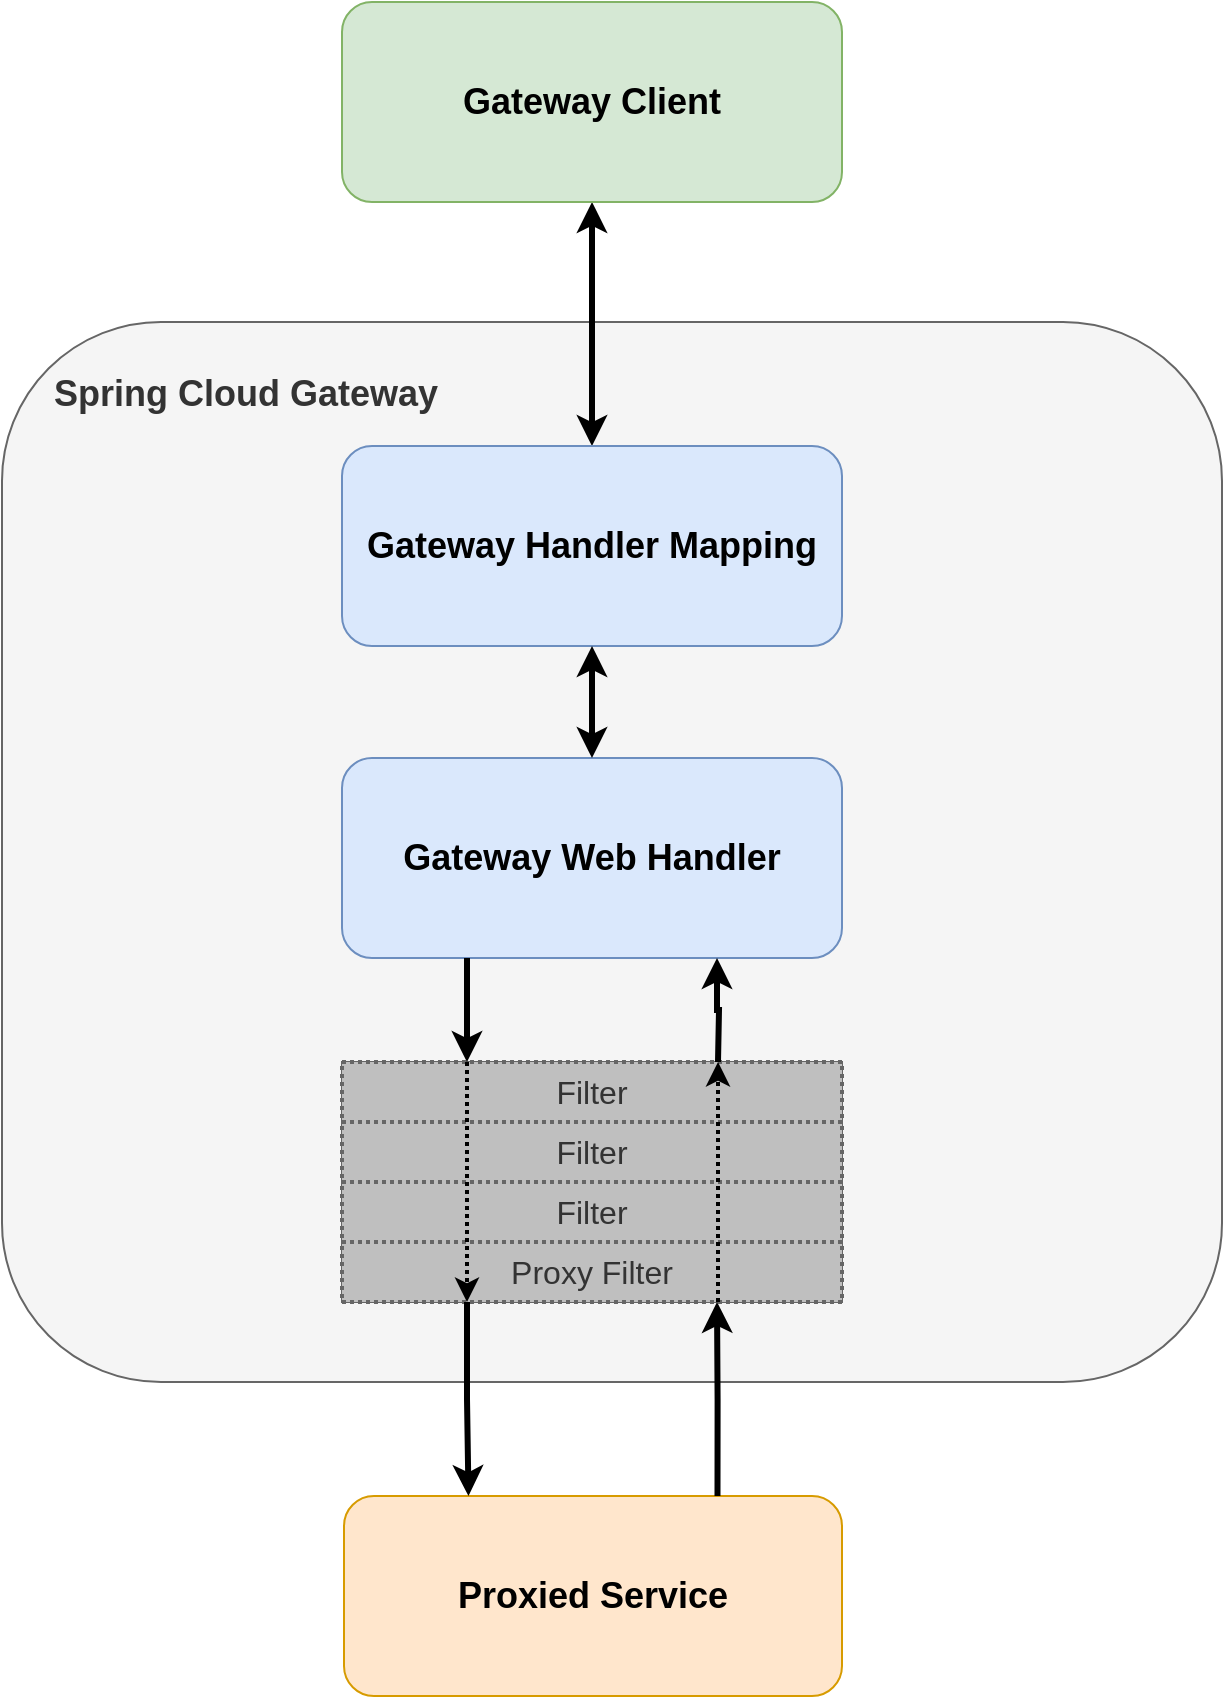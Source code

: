 <mxfile version="21.2.1" type="device">
  <diagram name="Page-1" id="oiDOwIseU5BvPzYJeGbI">
    <mxGraphModel dx="1242" dy="984" grid="1" gridSize="10" guides="1" tooltips="1" connect="1" arrows="1" fold="1" page="1" pageScale="1" pageWidth="1169" pageHeight="827" math="0" shadow="0">
      <root>
        <mxCell id="0" />
        <mxCell id="1" parent="0" />
        <mxCell id="AUySJYUAtM3CedbyxXsD-47" value="&lt;font style=&quot;font-size: 18px;&quot;&gt;&lt;b&gt;Spring Cloud Gateway&lt;/b&gt;&lt;/font&gt;" style="rounded=1;whiteSpace=wrap;html=1;fillColor=#f5f5f5;strokeColor=#666666;labelPosition=left;verticalLabelPosition=top;align=right;verticalAlign=bottom;spacingLeft=0;spacingRight=-220;spacingTop=0;spacingBottom=-50;fontColor=#333333;" vertex="1" parent="1">
          <mxGeometry x="230" y="190" width="610" height="530" as="geometry" />
        </mxCell>
        <mxCell id="AUySJYUAtM3CedbyxXsD-10" style="edgeStyle=orthogonalEdgeStyle;rounded=0;orthogonalLoop=1;jettySize=auto;html=1;entryX=0.5;entryY=0;entryDx=0;entryDy=0;strokeWidth=3;exitX=0.5;exitY=1;exitDx=0;exitDy=0;fillColor=#f8cecc;strokeColor=#000000;startArrow=classic;startFill=1;" edge="1" parent="1" source="AUySJYUAtM3CedbyxXsD-4" target="AUySJYUAtM3CedbyxXsD-5">
          <mxGeometry relative="1" as="geometry">
            <mxPoint x="480" y="285" as="targetPoint" />
          </mxGeometry>
        </mxCell>
        <mxCell id="AUySJYUAtM3CedbyxXsD-1" value="&lt;font style=&quot;font-size: 18px;&quot;&gt;&lt;b&gt;Gateway Web Handler&lt;/b&gt;&lt;/font&gt;" style="rounded=1;whiteSpace=wrap;html=1;fillColor=#dae8fc;strokeColor=#6c8ebf;" vertex="1" parent="1">
          <mxGeometry x="400" y="408" width="250" height="100" as="geometry" />
        </mxCell>
        <mxCell id="AUySJYUAtM3CedbyxXsD-4" value="&lt;span style=&quot;font-size: 18px;&quot;&gt;&lt;b&gt;Gateway Client&lt;/b&gt;&lt;/span&gt;" style="rounded=1;whiteSpace=wrap;html=1;fillColor=#d5e8d4;strokeColor=#82b366;" vertex="1" parent="1">
          <mxGeometry x="400" y="30" width="250" height="100" as="geometry" />
        </mxCell>
        <mxCell id="AUySJYUAtM3CedbyxXsD-5" value="&lt;font style=&quot;font-size: 18px;&quot;&gt;&lt;b&gt;Gateway Handler Mapping&lt;/b&gt;&lt;/font&gt;" style="rounded=1;whiteSpace=wrap;html=1;fillColor=#dae8fc;strokeColor=#6c8ebf;" vertex="1" parent="1">
          <mxGeometry x="400" y="252" width="250" height="100" as="geometry" />
        </mxCell>
        <mxCell id="AUySJYUAtM3CedbyxXsD-48" value="&lt;font style=&quot;font-size: 18px;&quot;&gt;&lt;b&gt;Proxied Service&lt;/b&gt;&lt;/font&gt;" style="rounded=1;whiteSpace=wrap;html=1;fillColor=#ffe6cc;strokeColor=#d79b00;" vertex="1" parent="1">
          <mxGeometry x="401" y="777" width="249" height="100" as="geometry" />
        </mxCell>
        <mxCell id="AUySJYUAtM3CedbyxXsD-49" style="edgeStyle=orthogonalEdgeStyle;rounded=0;orthogonalLoop=1;jettySize=auto;html=1;entryX=0.5;entryY=0;entryDx=0;entryDy=0;strokeWidth=3;exitX=0.5;exitY=1;exitDx=0;exitDy=0;fillColor=#f8cecc;strokeColor=#000000;startArrow=classic;startFill=1;" edge="1" parent="1" source="AUySJYUAtM3CedbyxXsD-5" target="AUySJYUAtM3CedbyxXsD-1">
          <mxGeometry relative="1" as="geometry">
            <mxPoint x="540" y="140" as="sourcePoint" />
            <mxPoint x="540" y="280" as="targetPoint" />
          </mxGeometry>
        </mxCell>
        <mxCell id="AUySJYUAtM3CedbyxXsD-50" value="" style="rounded=0;whiteSpace=wrap;html=1;fillColor=#BFBFBF;fontColor=#333333;strokeColor=#666666;" vertex="1" parent="1">
          <mxGeometry x="400" y="560" width="250" height="120" as="geometry" />
        </mxCell>
        <mxCell id="AUySJYUAtM3CedbyxXsD-51" value="&lt;font style=&quot;font-size: 16px;&quot;&gt;Filter&lt;/font&gt;" style="rounded=0;whiteSpace=wrap;html=1;fillColor=#BFBFBF;fontColor=#333333;strokeColor=#666666;dashed=1;dashPattern=1 1;strokeWidth=2;" vertex="1" parent="1">
          <mxGeometry x="400" y="560" width="250" height="30" as="geometry" />
        </mxCell>
        <mxCell id="AUySJYUAtM3CedbyxXsD-52" value="&lt;font style=&quot;font-size: 16px;&quot;&gt;Filter&lt;/font&gt;" style="rounded=0;whiteSpace=wrap;html=1;fillColor=#BFBFBF;fontColor=#333333;strokeColor=#666666;dashed=1;dashPattern=1 1;strokeWidth=2;" vertex="1" parent="1">
          <mxGeometry x="400" y="590" width="250" height="30" as="geometry" />
        </mxCell>
        <mxCell id="AUySJYUAtM3CedbyxXsD-53" value="&lt;font style=&quot;font-size: 16px;&quot;&gt;Filter&lt;/font&gt;" style="rounded=0;whiteSpace=wrap;html=1;fillColor=#BFBFBF;fontColor=#333333;strokeColor=#666666;dashed=1;dashPattern=1 1;strokeWidth=2;" vertex="1" parent="1">
          <mxGeometry x="400" y="620" width="250" height="30" as="geometry" />
        </mxCell>
        <mxCell id="AUySJYUAtM3CedbyxXsD-54" value="&lt;font style=&quot;font-size: 16px;&quot;&gt;Proxy Filter&lt;/font&gt;" style="rounded=0;whiteSpace=wrap;html=1;fillColor=#BFBFBF;fontColor=#333333;strokeColor=#666666;dashed=1;dashPattern=1 1;strokeWidth=2;" vertex="1" parent="1">
          <mxGeometry x="400" y="650" width="250" height="30" as="geometry" />
        </mxCell>
        <mxCell id="AUySJYUAtM3CedbyxXsD-55" style="edgeStyle=orthogonalEdgeStyle;rounded=0;orthogonalLoop=1;jettySize=auto;html=1;strokeWidth=3;fillColor=#f8cecc;strokeColor=#000000;startArrow=none;startFill=0;exitX=0.25;exitY=1;exitDx=0;exitDy=0;entryX=0.25;entryY=0;entryDx=0;entryDy=0;" edge="1" parent="1" source="AUySJYUAtM3CedbyxXsD-1" target="AUySJYUAtM3CedbyxXsD-51">
          <mxGeometry relative="1" as="geometry">
            <mxPoint x="480" y="510" as="sourcePoint" />
            <mxPoint x="463" y="550" as="targetPoint" />
          </mxGeometry>
        </mxCell>
        <mxCell id="AUySJYUAtM3CedbyxXsD-56" style="edgeStyle=orthogonalEdgeStyle;rounded=0;orthogonalLoop=1;jettySize=auto;html=1;entryX=0.75;entryY=1;entryDx=0;entryDy=0;strokeWidth=3;fillColor=#f8cecc;strokeColor=#000000;startArrow=none;startFill=0;" edge="1" parent="1" target="AUySJYUAtM3CedbyxXsD-1">
          <mxGeometry relative="1" as="geometry">
            <mxPoint x="588" y="560" as="sourcePoint" />
            <mxPoint x="500" y="518" as="targetPoint" />
          </mxGeometry>
        </mxCell>
        <mxCell id="AUySJYUAtM3CedbyxXsD-57" style="edgeStyle=orthogonalEdgeStyle;rounded=0;orthogonalLoop=1;jettySize=auto;html=1;strokeWidth=3;fillColor=#f8cecc;strokeColor=#000000;startArrow=none;startFill=0;entryX=0.25;entryY=0;entryDx=0;entryDy=0;exitX=0.25;exitY=1;exitDx=0;exitDy=0;" edge="1" parent="1" source="AUySJYUAtM3CedbyxXsD-54" target="AUySJYUAtM3CedbyxXsD-48">
          <mxGeometry relative="1" as="geometry">
            <mxPoint x="460" y="680" as="sourcePoint" />
            <mxPoint x="473" y="570" as="targetPoint" />
          </mxGeometry>
        </mxCell>
        <mxCell id="AUySJYUAtM3CedbyxXsD-58" style="edgeStyle=orthogonalEdgeStyle;rounded=0;orthogonalLoop=1;jettySize=auto;html=1;strokeWidth=3;fillColor=#f8cecc;strokeColor=#000000;startArrow=none;startFill=0;entryX=0.75;entryY=1;entryDx=0;entryDy=0;exitX=0.75;exitY=0;exitDx=0;exitDy=0;" edge="1" parent="1" source="AUySJYUAtM3CedbyxXsD-48" target="AUySJYUAtM3CedbyxXsD-54">
          <mxGeometry relative="1" as="geometry">
            <mxPoint x="530" y="787" as="sourcePoint" />
            <mxPoint x="530" y="690" as="targetPoint" />
          </mxGeometry>
        </mxCell>
        <mxCell id="AUySJYUAtM3CedbyxXsD-59" style="edgeStyle=orthogonalEdgeStyle;rounded=0;orthogonalLoop=1;jettySize=auto;html=1;strokeWidth=2;fillColor=#f8cecc;strokeColor=#000000;startArrow=none;startFill=0;exitX=0.25;exitY=0;exitDx=0;exitDy=0;entryX=0.25;entryY=1;entryDx=0;entryDy=0;dashed=1;dashPattern=1 1;" edge="1" parent="1" source="AUySJYUAtM3CedbyxXsD-51" target="AUySJYUAtM3CedbyxXsD-54">
          <mxGeometry relative="1" as="geometry">
            <mxPoint x="473" y="518" as="sourcePoint" />
            <mxPoint x="473" y="570" as="targetPoint" />
            <Array as="points">
              <mxPoint x="463" y="660" />
            </Array>
          </mxGeometry>
        </mxCell>
        <mxCell id="AUySJYUAtM3CedbyxXsD-60" style="edgeStyle=orthogonalEdgeStyle;rounded=0;orthogonalLoop=1;jettySize=auto;html=1;strokeWidth=2;fillColor=#f8cecc;strokeColor=#000000;startArrow=none;startFill=0;dashed=1;dashPattern=1 1;" edge="1" parent="1">
          <mxGeometry relative="1" as="geometry">
            <mxPoint x="588" y="680" as="sourcePoint" />
            <mxPoint x="588" y="560" as="targetPoint" />
            <Array as="points">
              <mxPoint x="588" y="663" />
            </Array>
          </mxGeometry>
        </mxCell>
      </root>
    </mxGraphModel>
  </diagram>
</mxfile>
